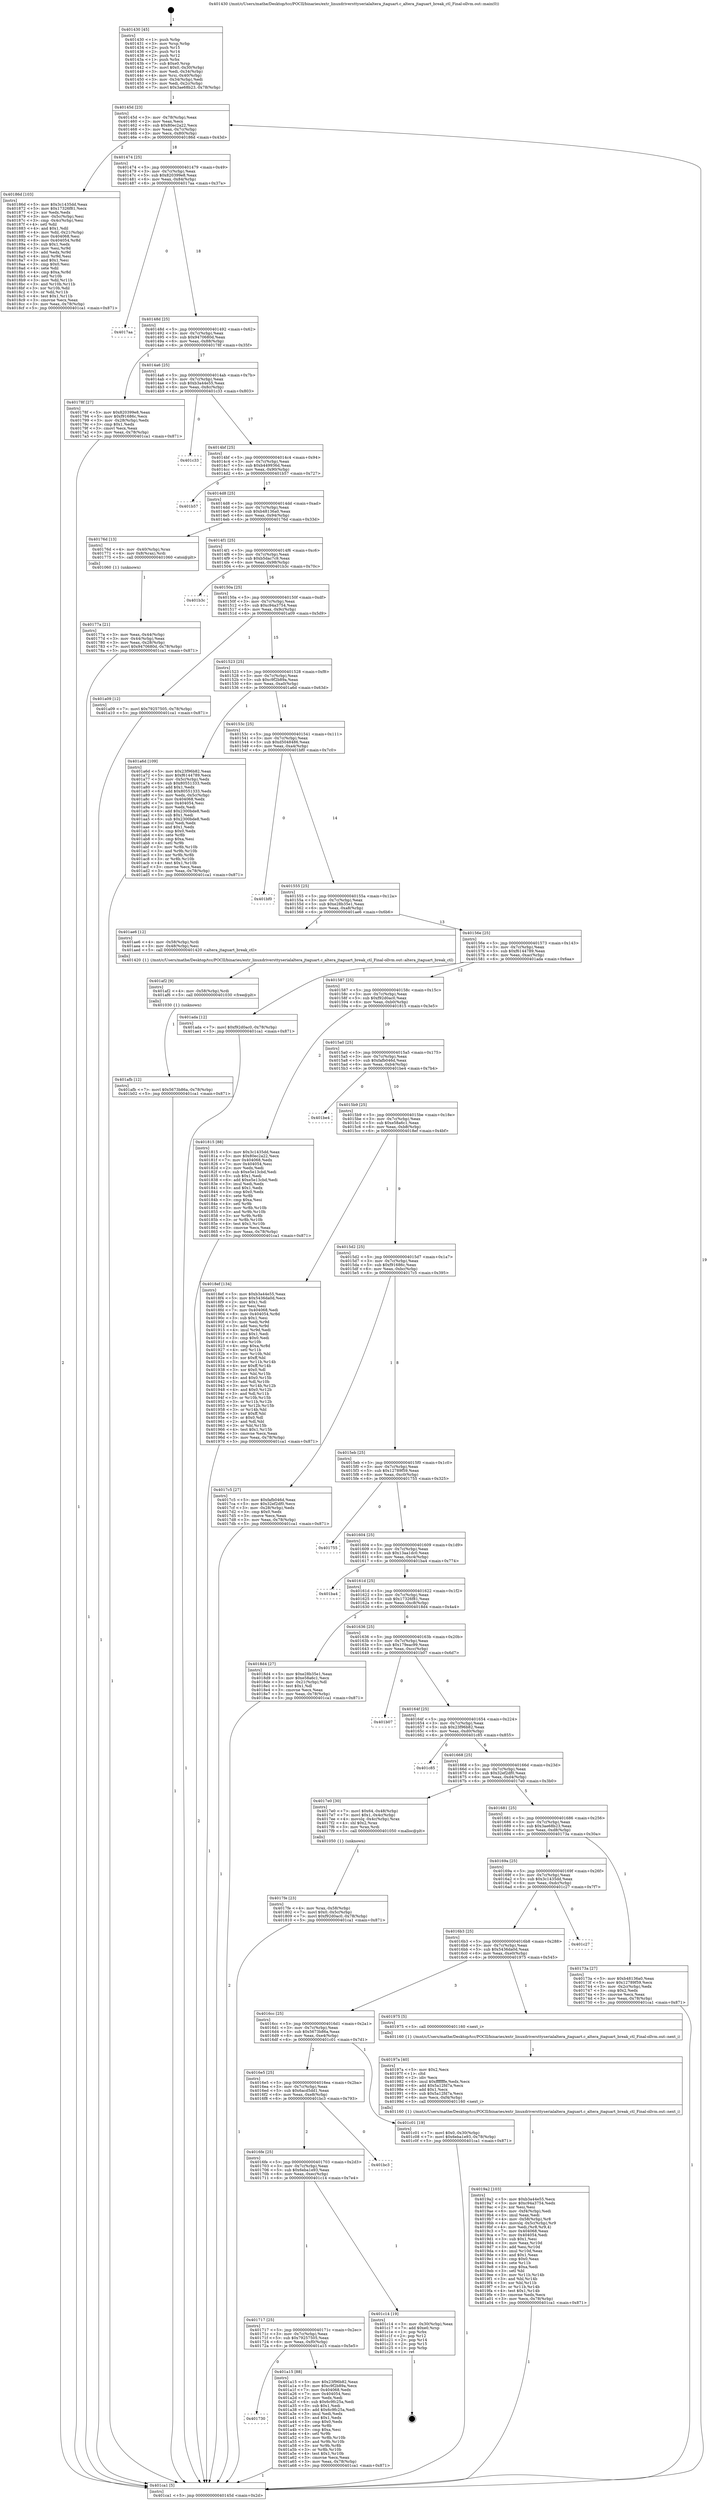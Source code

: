 digraph "0x401430" {
  label = "0x401430 (/mnt/c/Users/mathe/Desktop/tcc/POCII/binaries/extr_linuxdriversttyserialaltera_jtaguart.c_altera_jtaguart_break_ctl_Final-ollvm.out::main(0))"
  labelloc = "t"
  node[shape=record]

  Entry [label="",width=0.3,height=0.3,shape=circle,fillcolor=black,style=filled]
  "0x40145d" [label="{
     0x40145d [23]\l
     | [instrs]\l
     &nbsp;&nbsp;0x40145d \<+3\>: mov -0x78(%rbp),%eax\l
     &nbsp;&nbsp;0x401460 \<+2\>: mov %eax,%ecx\l
     &nbsp;&nbsp;0x401462 \<+6\>: sub $0x80ec2a22,%ecx\l
     &nbsp;&nbsp;0x401468 \<+3\>: mov %eax,-0x7c(%rbp)\l
     &nbsp;&nbsp;0x40146b \<+3\>: mov %ecx,-0x80(%rbp)\l
     &nbsp;&nbsp;0x40146e \<+6\>: je 000000000040186d \<main+0x43d\>\l
  }"]
  "0x40186d" [label="{
     0x40186d [103]\l
     | [instrs]\l
     &nbsp;&nbsp;0x40186d \<+5\>: mov $0x3c1435dd,%eax\l
     &nbsp;&nbsp;0x401872 \<+5\>: mov $0x17326f81,%ecx\l
     &nbsp;&nbsp;0x401877 \<+2\>: xor %edx,%edx\l
     &nbsp;&nbsp;0x401879 \<+3\>: mov -0x5c(%rbp),%esi\l
     &nbsp;&nbsp;0x40187c \<+3\>: cmp -0x4c(%rbp),%esi\l
     &nbsp;&nbsp;0x40187f \<+4\>: setl %dil\l
     &nbsp;&nbsp;0x401883 \<+4\>: and $0x1,%dil\l
     &nbsp;&nbsp;0x401887 \<+4\>: mov %dil,-0x21(%rbp)\l
     &nbsp;&nbsp;0x40188b \<+7\>: mov 0x404068,%esi\l
     &nbsp;&nbsp;0x401892 \<+8\>: mov 0x404054,%r8d\l
     &nbsp;&nbsp;0x40189a \<+3\>: sub $0x1,%edx\l
     &nbsp;&nbsp;0x40189d \<+3\>: mov %esi,%r9d\l
     &nbsp;&nbsp;0x4018a0 \<+3\>: add %edx,%r9d\l
     &nbsp;&nbsp;0x4018a3 \<+4\>: imul %r9d,%esi\l
     &nbsp;&nbsp;0x4018a7 \<+3\>: and $0x1,%esi\l
     &nbsp;&nbsp;0x4018aa \<+3\>: cmp $0x0,%esi\l
     &nbsp;&nbsp;0x4018ad \<+4\>: sete %dil\l
     &nbsp;&nbsp;0x4018b1 \<+4\>: cmp $0xa,%r8d\l
     &nbsp;&nbsp;0x4018b5 \<+4\>: setl %r10b\l
     &nbsp;&nbsp;0x4018b9 \<+3\>: mov %dil,%r11b\l
     &nbsp;&nbsp;0x4018bc \<+3\>: and %r10b,%r11b\l
     &nbsp;&nbsp;0x4018bf \<+3\>: xor %r10b,%dil\l
     &nbsp;&nbsp;0x4018c2 \<+3\>: or %dil,%r11b\l
     &nbsp;&nbsp;0x4018c5 \<+4\>: test $0x1,%r11b\l
     &nbsp;&nbsp;0x4018c9 \<+3\>: cmovne %ecx,%eax\l
     &nbsp;&nbsp;0x4018cc \<+3\>: mov %eax,-0x78(%rbp)\l
     &nbsp;&nbsp;0x4018cf \<+5\>: jmp 0000000000401ca1 \<main+0x871\>\l
  }"]
  "0x401474" [label="{
     0x401474 [25]\l
     | [instrs]\l
     &nbsp;&nbsp;0x401474 \<+5\>: jmp 0000000000401479 \<main+0x49\>\l
     &nbsp;&nbsp;0x401479 \<+3\>: mov -0x7c(%rbp),%eax\l
     &nbsp;&nbsp;0x40147c \<+5\>: sub $0x820399e8,%eax\l
     &nbsp;&nbsp;0x401481 \<+6\>: mov %eax,-0x84(%rbp)\l
     &nbsp;&nbsp;0x401487 \<+6\>: je 00000000004017aa \<main+0x37a\>\l
  }"]
  Exit [label="",width=0.3,height=0.3,shape=circle,fillcolor=black,style=filled,peripheries=2]
  "0x4017aa" [label="{
     0x4017aa\l
  }", style=dashed]
  "0x40148d" [label="{
     0x40148d [25]\l
     | [instrs]\l
     &nbsp;&nbsp;0x40148d \<+5\>: jmp 0000000000401492 \<main+0x62\>\l
     &nbsp;&nbsp;0x401492 \<+3\>: mov -0x7c(%rbp),%eax\l
     &nbsp;&nbsp;0x401495 \<+5\>: sub $0x9470680d,%eax\l
     &nbsp;&nbsp;0x40149a \<+6\>: mov %eax,-0x88(%rbp)\l
     &nbsp;&nbsp;0x4014a0 \<+6\>: je 000000000040178f \<main+0x35f\>\l
  }"]
  "0x401afb" [label="{
     0x401afb [12]\l
     | [instrs]\l
     &nbsp;&nbsp;0x401afb \<+7\>: movl $0x5673b86a,-0x78(%rbp)\l
     &nbsp;&nbsp;0x401b02 \<+5\>: jmp 0000000000401ca1 \<main+0x871\>\l
  }"]
  "0x40178f" [label="{
     0x40178f [27]\l
     | [instrs]\l
     &nbsp;&nbsp;0x40178f \<+5\>: mov $0x820399e8,%eax\l
     &nbsp;&nbsp;0x401794 \<+5\>: mov $0xf91686c,%ecx\l
     &nbsp;&nbsp;0x401799 \<+3\>: mov -0x28(%rbp),%edx\l
     &nbsp;&nbsp;0x40179c \<+3\>: cmp $0x1,%edx\l
     &nbsp;&nbsp;0x40179f \<+3\>: cmovl %ecx,%eax\l
     &nbsp;&nbsp;0x4017a2 \<+3\>: mov %eax,-0x78(%rbp)\l
     &nbsp;&nbsp;0x4017a5 \<+5\>: jmp 0000000000401ca1 \<main+0x871\>\l
  }"]
  "0x4014a6" [label="{
     0x4014a6 [25]\l
     | [instrs]\l
     &nbsp;&nbsp;0x4014a6 \<+5\>: jmp 00000000004014ab \<main+0x7b\>\l
     &nbsp;&nbsp;0x4014ab \<+3\>: mov -0x7c(%rbp),%eax\l
     &nbsp;&nbsp;0x4014ae \<+5\>: sub $0xb3a44e55,%eax\l
     &nbsp;&nbsp;0x4014b3 \<+6\>: mov %eax,-0x8c(%rbp)\l
     &nbsp;&nbsp;0x4014b9 \<+6\>: je 0000000000401c33 \<main+0x803\>\l
  }"]
  "0x401af2" [label="{
     0x401af2 [9]\l
     | [instrs]\l
     &nbsp;&nbsp;0x401af2 \<+4\>: mov -0x58(%rbp),%rdi\l
     &nbsp;&nbsp;0x401af6 \<+5\>: call 0000000000401030 \<free@plt\>\l
     | [calls]\l
     &nbsp;&nbsp;0x401030 \{1\} (unknown)\l
  }"]
  "0x401c33" [label="{
     0x401c33\l
  }", style=dashed]
  "0x4014bf" [label="{
     0x4014bf [25]\l
     | [instrs]\l
     &nbsp;&nbsp;0x4014bf \<+5\>: jmp 00000000004014c4 \<main+0x94\>\l
     &nbsp;&nbsp;0x4014c4 \<+3\>: mov -0x7c(%rbp),%eax\l
     &nbsp;&nbsp;0x4014c7 \<+5\>: sub $0xb449936d,%eax\l
     &nbsp;&nbsp;0x4014cc \<+6\>: mov %eax,-0x90(%rbp)\l
     &nbsp;&nbsp;0x4014d2 \<+6\>: je 0000000000401b57 \<main+0x727\>\l
  }"]
  "0x401730" [label="{
     0x401730\l
  }", style=dashed]
  "0x401b57" [label="{
     0x401b57\l
  }", style=dashed]
  "0x4014d8" [label="{
     0x4014d8 [25]\l
     | [instrs]\l
     &nbsp;&nbsp;0x4014d8 \<+5\>: jmp 00000000004014dd \<main+0xad\>\l
     &nbsp;&nbsp;0x4014dd \<+3\>: mov -0x7c(%rbp),%eax\l
     &nbsp;&nbsp;0x4014e0 \<+5\>: sub $0xb48136a0,%eax\l
     &nbsp;&nbsp;0x4014e5 \<+6\>: mov %eax,-0x94(%rbp)\l
     &nbsp;&nbsp;0x4014eb \<+6\>: je 000000000040176d \<main+0x33d\>\l
  }"]
  "0x401a15" [label="{
     0x401a15 [88]\l
     | [instrs]\l
     &nbsp;&nbsp;0x401a15 \<+5\>: mov $0x23f96b82,%eax\l
     &nbsp;&nbsp;0x401a1a \<+5\>: mov $0xc9f2b89a,%ecx\l
     &nbsp;&nbsp;0x401a1f \<+7\>: mov 0x404068,%edx\l
     &nbsp;&nbsp;0x401a26 \<+7\>: mov 0x404054,%esi\l
     &nbsp;&nbsp;0x401a2d \<+2\>: mov %edx,%edi\l
     &nbsp;&nbsp;0x401a2f \<+6\>: sub $0x6c9fc25a,%edi\l
     &nbsp;&nbsp;0x401a35 \<+3\>: sub $0x1,%edi\l
     &nbsp;&nbsp;0x401a38 \<+6\>: add $0x6c9fc25a,%edi\l
     &nbsp;&nbsp;0x401a3e \<+3\>: imul %edi,%edx\l
     &nbsp;&nbsp;0x401a41 \<+3\>: and $0x1,%edx\l
     &nbsp;&nbsp;0x401a44 \<+3\>: cmp $0x0,%edx\l
     &nbsp;&nbsp;0x401a47 \<+4\>: sete %r8b\l
     &nbsp;&nbsp;0x401a4b \<+3\>: cmp $0xa,%esi\l
     &nbsp;&nbsp;0x401a4e \<+4\>: setl %r9b\l
     &nbsp;&nbsp;0x401a52 \<+3\>: mov %r8b,%r10b\l
     &nbsp;&nbsp;0x401a55 \<+3\>: and %r9b,%r10b\l
     &nbsp;&nbsp;0x401a58 \<+3\>: xor %r9b,%r8b\l
     &nbsp;&nbsp;0x401a5b \<+3\>: or %r8b,%r10b\l
     &nbsp;&nbsp;0x401a5e \<+4\>: test $0x1,%r10b\l
     &nbsp;&nbsp;0x401a62 \<+3\>: cmovne %ecx,%eax\l
     &nbsp;&nbsp;0x401a65 \<+3\>: mov %eax,-0x78(%rbp)\l
     &nbsp;&nbsp;0x401a68 \<+5\>: jmp 0000000000401ca1 \<main+0x871\>\l
  }"]
  "0x40176d" [label="{
     0x40176d [13]\l
     | [instrs]\l
     &nbsp;&nbsp;0x40176d \<+4\>: mov -0x40(%rbp),%rax\l
     &nbsp;&nbsp;0x401771 \<+4\>: mov 0x8(%rax),%rdi\l
     &nbsp;&nbsp;0x401775 \<+5\>: call 0000000000401060 \<atoi@plt\>\l
     | [calls]\l
     &nbsp;&nbsp;0x401060 \{1\} (unknown)\l
  }"]
  "0x4014f1" [label="{
     0x4014f1 [25]\l
     | [instrs]\l
     &nbsp;&nbsp;0x4014f1 \<+5\>: jmp 00000000004014f6 \<main+0xc6\>\l
     &nbsp;&nbsp;0x4014f6 \<+3\>: mov -0x7c(%rbp),%eax\l
     &nbsp;&nbsp;0x4014f9 \<+5\>: sub $0xb5dac7c9,%eax\l
     &nbsp;&nbsp;0x4014fe \<+6\>: mov %eax,-0x98(%rbp)\l
     &nbsp;&nbsp;0x401504 \<+6\>: je 0000000000401b3c \<main+0x70c\>\l
  }"]
  "0x401717" [label="{
     0x401717 [25]\l
     | [instrs]\l
     &nbsp;&nbsp;0x401717 \<+5\>: jmp 000000000040171c \<main+0x2ec\>\l
     &nbsp;&nbsp;0x40171c \<+3\>: mov -0x7c(%rbp),%eax\l
     &nbsp;&nbsp;0x40171f \<+5\>: sub $0x79257505,%eax\l
     &nbsp;&nbsp;0x401724 \<+6\>: mov %eax,-0xf0(%rbp)\l
     &nbsp;&nbsp;0x40172a \<+6\>: je 0000000000401a15 \<main+0x5e5\>\l
  }"]
  "0x401b3c" [label="{
     0x401b3c\l
  }", style=dashed]
  "0x40150a" [label="{
     0x40150a [25]\l
     | [instrs]\l
     &nbsp;&nbsp;0x40150a \<+5\>: jmp 000000000040150f \<main+0xdf\>\l
     &nbsp;&nbsp;0x40150f \<+3\>: mov -0x7c(%rbp),%eax\l
     &nbsp;&nbsp;0x401512 \<+5\>: sub $0xc94a3754,%eax\l
     &nbsp;&nbsp;0x401517 \<+6\>: mov %eax,-0x9c(%rbp)\l
     &nbsp;&nbsp;0x40151d \<+6\>: je 0000000000401a09 \<main+0x5d9\>\l
  }"]
  "0x401c14" [label="{
     0x401c14 [19]\l
     | [instrs]\l
     &nbsp;&nbsp;0x401c14 \<+3\>: mov -0x30(%rbp),%eax\l
     &nbsp;&nbsp;0x401c17 \<+7\>: add $0xe0,%rsp\l
     &nbsp;&nbsp;0x401c1e \<+1\>: pop %rbx\l
     &nbsp;&nbsp;0x401c1f \<+2\>: pop %r12\l
     &nbsp;&nbsp;0x401c21 \<+2\>: pop %r14\l
     &nbsp;&nbsp;0x401c23 \<+2\>: pop %r15\l
     &nbsp;&nbsp;0x401c25 \<+1\>: pop %rbp\l
     &nbsp;&nbsp;0x401c26 \<+1\>: ret\l
  }"]
  "0x401a09" [label="{
     0x401a09 [12]\l
     | [instrs]\l
     &nbsp;&nbsp;0x401a09 \<+7\>: movl $0x79257505,-0x78(%rbp)\l
     &nbsp;&nbsp;0x401a10 \<+5\>: jmp 0000000000401ca1 \<main+0x871\>\l
  }"]
  "0x401523" [label="{
     0x401523 [25]\l
     | [instrs]\l
     &nbsp;&nbsp;0x401523 \<+5\>: jmp 0000000000401528 \<main+0xf8\>\l
     &nbsp;&nbsp;0x401528 \<+3\>: mov -0x7c(%rbp),%eax\l
     &nbsp;&nbsp;0x40152b \<+5\>: sub $0xc9f2b89a,%eax\l
     &nbsp;&nbsp;0x401530 \<+6\>: mov %eax,-0xa0(%rbp)\l
     &nbsp;&nbsp;0x401536 \<+6\>: je 0000000000401a6d \<main+0x63d\>\l
  }"]
  "0x4016fe" [label="{
     0x4016fe [25]\l
     | [instrs]\l
     &nbsp;&nbsp;0x4016fe \<+5\>: jmp 0000000000401703 \<main+0x2d3\>\l
     &nbsp;&nbsp;0x401703 \<+3\>: mov -0x7c(%rbp),%eax\l
     &nbsp;&nbsp;0x401706 \<+5\>: sub $0x6eba1e93,%eax\l
     &nbsp;&nbsp;0x40170b \<+6\>: mov %eax,-0xec(%rbp)\l
     &nbsp;&nbsp;0x401711 \<+6\>: je 0000000000401c14 \<main+0x7e4\>\l
  }"]
  "0x401a6d" [label="{
     0x401a6d [109]\l
     | [instrs]\l
     &nbsp;&nbsp;0x401a6d \<+5\>: mov $0x23f96b82,%eax\l
     &nbsp;&nbsp;0x401a72 \<+5\>: mov $0xf6144789,%ecx\l
     &nbsp;&nbsp;0x401a77 \<+3\>: mov -0x5c(%rbp),%edx\l
     &nbsp;&nbsp;0x401a7a \<+6\>: sub $0x80551333,%edx\l
     &nbsp;&nbsp;0x401a80 \<+3\>: add $0x1,%edx\l
     &nbsp;&nbsp;0x401a83 \<+6\>: add $0x80551333,%edx\l
     &nbsp;&nbsp;0x401a89 \<+3\>: mov %edx,-0x5c(%rbp)\l
     &nbsp;&nbsp;0x401a8c \<+7\>: mov 0x404068,%edx\l
     &nbsp;&nbsp;0x401a93 \<+7\>: mov 0x404054,%esi\l
     &nbsp;&nbsp;0x401a9a \<+2\>: mov %edx,%edi\l
     &nbsp;&nbsp;0x401a9c \<+6\>: add $0x2300bde8,%edi\l
     &nbsp;&nbsp;0x401aa2 \<+3\>: sub $0x1,%edi\l
     &nbsp;&nbsp;0x401aa5 \<+6\>: sub $0x2300bde8,%edi\l
     &nbsp;&nbsp;0x401aab \<+3\>: imul %edi,%edx\l
     &nbsp;&nbsp;0x401aae \<+3\>: and $0x1,%edx\l
     &nbsp;&nbsp;0x401ab1 \<+3\>: cmp $0x0,%edx\l
     &nbsp;&nbsp;0x401ab4 \<+4\>: sete %r8b\l
     &nbsp;&nbsp;0x401ab8 \<+3\>: cmp $0xa,%esi\l
     &nbsp;&nbsp;0x401abb \<+4\>: setl %r9b\l
     &nbsp;&nbsp;0x401abf \<+3\>: mov %r8b,%r10b\l
     &nbsp;&nbsp;0x401ac2 \<+3\>: and %r9b,%r10b\l
     &nbsp;&nbsp;0x401ac5 \<+3\>: xor %r9b,%r8b\l
     &nbsp;&nbsp;0x401ac8 \<+3\>: or %r8b,%r10b\l
     &nbsp;&nbsp;0x401acb \<+4\>: test $0x1,%r10b\l
     &nbsp;&nbsp;0x401acf \<+3\>: cmovne %ecx,%eax\l
     &nbsp;&nbsp;0x401ad2 \<+3\>: mov %eax,-0x78(%rbp)\l
     &nbsp;&nbsp;0x401ad5 \<+5\>: jmp 0000000000401ca1 \<main+0x871\>\l
  }"]
  "0x40153c" [label="{
     0x40153c [25]\l
     | [instrs]\l
     &nbsp;&nbsp;0x40153c \<+5\>: jmp 0000000000401541 \<main+0x111\>\l
     &nbsp;&nbsp;0x401541 \<+3\>: mov -0x7c(%rbp),%eax\l
     &nbsp;&nbsp;0x401544 \<+5\>: sub $0xd5048486,%eax\l
     &nbsp;&nbsp;0x401549 \<+6\>: mov %eax,-0xa4(%rbp)\l
     &nbsp;&nbsp;0x40154f \<+6\>: je 0000000000401bf0 \<main+0x7c0\>\l
  }"]
  "0x401bc3" [label="{
     0x401bc3\l
  }", style=dashed]
  "0x401bf0" [label="{
     0x401bf0\l
  }", style=dashed]
  "0x401555" [label="{
     0x401555 [25]\l
     | [instrs]\l
     &nbsp;&nbsp;0x401555 \<+5\>: jmp 000000000040155a \<main+0x12a\>\l
     &nbsp;&nbsp;0x40155a \<+3\>: mov -0x7c(%rbp),%eax\l
     &nbsp;&nbsp;0x40155d \<+5\>: sub $0xe28b35e1,%eax\l
     &nbsp;&nbsp;0x401562 \<+6\>: mov %eax,-0xa8(%rbp)\l
     &nbsp;&nbsp;0x401568 \<+6\>: je 0000000000401ae6 \<main+0x6b6\>\l
  }"]
  "0x4016e5" [label="{
     0x4016e5 [25]\l
     | [instrs]\l
     &nbsp;&nbsp;0x4016e5 \<+5\>: jmp 00000000004016ea \<main+0x2ba\>\l
     &nbsp;&nbsp;0x4016ea \<+3\>: mov -0x7c(%rbp),%eax\l
     &nbsp;&nbsp;0x4016ed \<+5\>: sub $0x6acd5dd1,%eax\l
     &nbsp;&nbsp;0x4016f2 \<+6\>: mov %eax,-0xe8(%rbp)\l
     &nbsp;&nbsp;0x4016f8 \<+6\>: je 0000000000401bc3 \<main+0x793\>\l
  }"]
  "0x401ae6" [label="{
     0x401ae6 [12]\l
     | [instrs]\l
     &nbsp;&nbsp;0x401ae6 \<+4\>: mov -0x58(%rbp),%rdi\l
     &nbsp;&nbsp;0x401aea \<+3\>: mov -0x48(%rbp),%esi\l
     &nbsp;&nbsp;0x401aed \<+5\>: call 0000000000401420 \<altera_jtaguart_break_ctl\>\l
     | [calls]\l
     &nbsp;&nbsp;0x401420 \{1\} (/mnt/c/Users/mathe/Desktop/tcc/POCII/binaries/extr_linuxdriversttyserialaltera_jtaguart.c_altera_jtaguart_break_ctl_Final-ollvm.out::altera_jtaguart_break_ctl)\l
  }"]
  "0x40156e" [label="{
     0x40156e [25]\l
     | [instrs]\l
     &nbsp;&nbsp;0x40156e \<+5\>: jmp 0000000000401573 \<main+0x143\>\l
     &nbsp;&nbsp;0x401573 \<+3\>: mov -0x7c(%rbp),%eax\l
     &nbsp;&nbsp;0x401576 \<+5\>: sub $0xf6144789,%eax\l
     &nbsp;&nbsp;0x40157b \<+6\>: mov %eax,-0xac(%rbp)\l
     &nbsp;&nbsp;0x401581 \<+6\>: je 0000000000401ada \<main+0x6aa\>\l
  }"]
  "0x401c01" [label="{
     0x401c01 [19]\l
     | [instrs]\l
     &nbsp;&nbsp;0x401c01 \<+7\>: movl $0x0,-0x30(%rbp)\l
     &nbsp;&nbsp;0x401c08 \<+7\>: movl $0x6eba1e93,-0x78(%rbp)\l
     &nbsp;&nbsp;0x401c0f \<+5\>: jmp 0000000000401ca1 \<main+0x871\>\l
  }"]
  "0x401ada" [label="{
     0x401ada [12]\l
     | [instrs]\l
     &nbsp;&nbsp;0x401ada \<+7\>: movl $0xf92d0ac0,-0x78(%rbp)\l
     &nbsp;&nbsp;0x401ae1 \<+5\>: jmp 0000000000401ca1 \<main+0x871\>\l
  }"]
  "0x401587" [label="{
     0x401587 [25]\l
     | [instrs]\l
     &nbsp;&nbsp;0x401587 \<+5\>: jmp 000000000040158c \<main+0x15c\>\l
     &nbsp;&nbsp;0x40158c \<+3\>: mov -0x7c(%rbp),%eax\l
     &nbsp;&nbsp;0x40158f \<+5\>: sub $0xf92d0ac0,%eax\l
     &nbsp;&nbsp;0x401594 \<+6\>: mov %eax,-0xb0(%rbp)\l
     &nbsp;&nbsp;0x40159a \<+6\>: je 0000000000401815 \<main+0x3e5\>\l
  }"]
  "0x4019a2" [label="{
     0x4019a2 [103]\l
     | [instrs]\l
     &nbsp;&nbsp;0x4019a2 \<+5\>: mov $0xb3a44e55,%ecx\l
     &nbsp;&nbsp;0x4019a7 \<+5\>: mov $0xc94a3754,%edx\l
     &nbsp;&nbsp;0x4019ac \<+2\>: xor %esi,%esi\l
     &nbsp;&nbsp;0x4019ae \<+6\>: mov -0xf4(%rbp),%edi\l
     &nbsp;&nbsp;0x4019b4 \<+3\>: imul %eax,%edi\l
     &nbsp;&nbsp;0x4019b7 \<+4\>: mov -0x58(%rbp),%r8\l
     &nbsp;&nbsp;0x4019bb \<+4\>: movslq -0x5c(%rbp),%r9\l
     &nbsp;&nbsp;0x4019bf \<+4\>: mov %edi,(%r8,%r9,4)\l
     &nbsp;&nbsp;0x4019c3 \<+7\>: mov 0x404068,%eax\l
     &nbsp;&nbsp;0x4019ca \<+7\>: mov 0x404054,%edi\l
     &nbsp;&nbsp;0x4019d1 \<+3\>: sub $0x1,%esi\l
     &nbsp;&nbsp;0x4019d4 \<+3\>: mov %eax,%r10d\l
     &nbsp;&nbsp;0x4019d7 \<+3\>: add %esi,%r10d\l
     &nbsp;&nbsp;0x4019da \<+4\>: imul %r10d,%eax\l
     &nbsp;&nbsp;0x4019de \<+3\>: and $0x1,%eax\l
     &nbsp;&nbsp;0x4019e1 \<+3\>: cmp $0x0,%eax\l
     &nbsp;&nbsp;0x4019e4 \<+4\>: sete %r11b\l
     &nbsp;&nbsp;0x4019e8 \<+3\>: cmp $0xa,%edi\l
     &nbsp;&nbsp;0x4019eb \<+3\>: setl %bl\l
     &nbsp;&nbsp;0x4019ee \<+3\>: mov %r11b,%r14b\l
     &nbsp;&nbsp;0x4019f1 \<+3\>: and %bl,%r14b\l
     &nbsp;&nbsp;0x4019f4 \<+3\>: xor %bl,%r11b\l
     &nbsp;&nbsp;0x4019f7 \<+3\>: or %r11b,%r14b\l
     &nbsp;&nbsp;0x4019fa \<+4\>: test $0x1,%r14b\l
     &nbsp;&nbsp;0x4019fe \<+3\>: cmovne %edx,%ecx\l
     &nbsp;&nbsp;0x401a01 \<+3\>: mov %ecx,-0x78(%rbp)\l
     &nbsp;&nbsp;0x401a04 \<+5\>: jmp 0000000000401ca1 \<main+0x871\>\l
  }"]
  "0x401815" [label="{
     0x401815 [88]\l
     | [instrs]\l
     &nbsp;&nbsp;0x401815 \<+5\>: mov $0x3c1435dd,%eax\l
     &nbsp;&nbsp;0x40181a \<+5\>: mov $0x80ec2a22,%ecx\l
     &nbsp;&nbsp;0x40181f \<+7\>: mov 0x404068,%edx\l
     &nbsp;&nbsp;0x401826 \<+7\>: mov 0x404054,%esi\l
     &nbsp;&nbsp;0x40182d \<+2\>: mov %edx,%edi\l
     &nbsp;&nbsp;0x40182f \<+6\>: sub $0xe5e13cbd,%edi\l
     &nbsp;&nbsp;0x401835 \<+3\>: sub $0x1,%edi\l
     &nbsp;&nbsp;0x401838 \<+6\>: add $0xe5e13cbd,%edi\l
     &nbsp;&nbsp;0x40183e \<+3\>: imul %edi,%edx\l
     &nbsp;&nbsp;0x401841 \<+3\>: and $0x1,%edx\l
     &nbsp;&nbsp;0x401844 \<+3\>: cmp $0x0,%edx\l
     &nbsp;&nbsp;0x401847 \<+4\>: sete %r8b\l
     &nbsp;&nbsp;0x40184b \<+3\>: cmp $0xa,%esi\l
     &nbsp;&nbsp;0x40184e \<+4\>: setl %r9b\l
     &nbsp;&nbsp;0x401852 \<+3\>: mov %r8b,%r10b\l
     &nbsp;&nbsp;0x401855 \<+3\>: and %r9b,%r10b\l
     &nbsp;&nbsp;0x401858 \<+3\>: xor %r9b,%r8b\l
     &nbsp;&nbsp;0x40185b \<+3\>: or %r8b,%r10b\l
     &nbsp;&nbsp;0x40185e \<+4\>: test $0x1,%r10b\l
     &nbsp;&nbsp;0x401862 \<+3\>: cmovne %ecx,%eax\l
     &nbsp;&nbsp;0x401865 \<+3\>: mov %eax,-0x78(%rbp)\l
     &nbsp;&nbsp;0x401868 \<+5\>: jmp 0000000000401ca1 \<main+0x871\>\l
  }"]
  "0x4015a0" [label="{
     0x4015a0 [25]\l
     | [instrs]\l
     &nbsp;&nbsp;0x4015a0 \<+5\>: jmp 00000000004015a5 \<main+0x175\>\l
     &nbsp;&nbsp;0x4015a5 \<+3\>: mov -0x7c(%rbp),%eax\l
     &nbsp;&nbsp;0x4015a8 \<+5\>: sub $0xfafb046d,%eax\l
     &nbsp;&nbsp;0x4015ad \<+6\>: mov %eax,-0xb4(%rbp)\l
     &nbsp;&nbsp;0x4015b3 \<+6\>: je 0000000000401be4 \<main+0x7b4\>\l
  }"]
  "0x40197a" [label="{
     0x40197a [40]\l
     | [instrs]\l
     &nbsp;&nbsp;0x40197a \<+5\>: mov $0x2,%ecx\l
     &nbsp;&nbsp;0x40197f \<+1\>: cltd\l
     &nbsp;&nbsp;0x401980 \<+2\>: idiv %ecx\l
     &nbsp;&nbsp;0x401982 \<+6\>: imul $0xfffffffe,%edx,%ecx\l
     &nbsp;&nbsp;0x401988 \<+6\>: add $0x5a12fd7a,%ecx\l
     &nbsp;&nbsp;0x40198e \<+3\>: add $0x1,%ecx\l
     &nbsp;&nbsp;0x401991 \<+6\>: sub $0x5a12fd7a,%ecx\l
     &nbsp;&nbsp;0x401997 \<+6\>: mov %ecx,-0xf4(%rbp)\l
     &nbsp;&nbsp;0x40199d \<+5\>: call 0000000000401160 \<next_i\>\l
     | [calls]\l
     &nbsp;&nbsp;0x401160 \{1\} (/mnt/c/Users/mathe/Desktop/tcc/POCII/binaries/extr_linuxdriversttyserialaltera_jtaguart.c_altera_jtaguart_break_ctl_Final-ollvm.out::next_i)\l
  }"]
  "0x401be4" [label="{
     0x401be4\l
  }", style=dashed]
  "0x4015b9" [label="{
     0x4015b9 [25]\l
     | [instrs]\l
     &nbsp;&nbsp;0x4015b9 \<+5\>: jmp 00000000004015be \<main+0x18e\>\l
     &nbsp;&nbsp;0x4015be \<+3\>: mov -0x7c(%rbp),%eax\l
     &nbsp;&nbsp;0x4015c1 \<+5\>: sub $0xe58a6c1,%eax\l
     &nbsp;&nbsp;0x4015c6 \<+6\>: mov %eax,-0xb8(%rbp)\l
     &nbsp;&nbsp;0x4015cc \<+6\>: je 00000000004018ef \<main+0x4bf\>\l
  }"]
  "0x4016cc" [label="{
     0x4016cc [25]\l
     | [instrs]\l
     &nbsp;&nbsp;0x4016cc \<+5\>: jmp 00000000004016d1 \<main+0x2a1\>\l
     &nbsp;&nbsp;0x4016d1 \<+3\>: mov -0x7c(%rbp),%eax\l
     &nbsp;&nbsp;0x4016d4 \<+5\>: sub $0x5673b86a,%eax\l
     &nbsp;&nbsp;0x4016d9 \<+6\>: mov %eax,-0xe4(%rbp)\l
     &nbsp;&nbsp;0x4016df \<+6\>: je 0000000000401c01 \<main+0x7d1\>\l
  }"]
  "0x4018ef" [label="{
     0x4018ef [134]\l
     | [instrs]\l
     &nbsp;&nbsp;0x4018ef \<+5\>: mov $0xb3a44e55,%eax\l
     &nbsp;&nbsp;0x4018f4 \<+5\>: mov $0x5436da0d,%ecx\l
     &nbsp;&nbsp;0x4018f9 \<+2\>: mov $0x1,%dl\l
     &nbsp;&nbsp;0x4018fb \<+2\>: xor %esi,%esi\l
     &nbsp;&nbsp;0x4018fd \<+7\>: mov 0x404068,%edi\l
     &nbsp;&nbsp;0x401904 \<+8\>: mov 0x404054,%r8d\l
     &nbsp;&nbsp;0x40190c \<+3\>: sub $0x1,%esi\l
     &nbsp;&nbsp;0x40190f \<+3\>: mov %edi,%r9d\l
     &nbsp;&nbsp;0x401912 \<+3\>: add %esi,%r9d\l
     &nbsp;&nbsp;0x401915 \<+4\>: imul %r9d,%edi\l
     &nbsp;&nbsp;0x401919 \<+3\>: and $0x1,%edi\l
     &nbsp;&nbsp;0x40191c \<+3\>: cmp $0x0,%edi\l
     &nbsp;&nbsp;0x40191f \<+4\>: sete %r10b\l
     &nbsp;&nbsp;0x401923 \<+4\>: cmp $0xa,%r8d\l
     &nbsp;&nbsp;0x401927 \<+4\>: setl %r11b\l
     &nbsp;&nbsp;0x40192b \<+3\>: mov %r10b,%bl\l
     &nbsp;&nbsp;0x40192e \<+3\>: xor $0xff,%bl\l
     &nbsp;&nbsp;0x401931 \<+3\>: mov %r11b,%r14b\l
     &nbsp;&nbsp;0x401934 \<+4\>: xor $0xff,%r14b\l
     &nbsp;&nbsp;0x401938 \<+3\>: xor $0x0,%dl\l
     &nbsp;&nbsp;0x40193b \<+3\>: mov %bl,%r15b\l
     &nbsp;&nbsp;0x40193e \<+4\>: and $0x0,%r15b\l
     &nbsp;&nbsp;0x401942 \<+3\>: and %dl,%r10b\l
     &nbsp;&nbsp;0x401945 \<+3\>: mov %r14b,%r12b\l
     &nbsp;&nbsp;0x401948 \<+4\>: and $0x0,%r12b\l
     &nbsp;&nbsp;0x40194c \<+3\>: and %dl,%r11b\l
     &nbsp;&nbsp;0x40194f \<+3\>: or %r10b,%r15b\l
     &nbsp;&nbsp;0x401952 \<+3\>: or %r11b,%r12b\l
     &nbsp;&nbsp;0x401955 \<+3\>: xor %r12b,%r15b\l
     &nbsp;&nbsp;0x401958 \<+3\>: or %r14b,%bl\l
     &nbsp;&nbsp;0x40195b \<+3\>: xor $0xff,%bl\l
     &nbsp;&nbsp;0x40195e \<+3\>: or $0x0,%dl\l
     &nbsp;&nbsp;0x401961 \<+2\>: and %dl,%bl\l
     &nbsp;&nbsp;0x401963 \<+3\>: or %bl,%r15b\l
     &nbsp;&nbsp;0x401966 \<+4\>: test $0x1,%r15b\l
     &nbsp;&nbsp;0x40196a \<+3\>: cmovne %ecx,%eax\l
     &nbsp;&nbsp;0x40196d \<+3\>: mov %eax,-0x78(%rbp)\l
     &nbsp;&nbsp;0x401970 \<+5\>: jmp 0000000000401ca1 \<main+0x871\>\l
  }"]
  "0x4015d2" [label="{
     0x4015d2 [25]\l
     | [instrs]\l
     &nbsp;&nbsp;0x4015d2 \<+5\>: jmp 00000000004015d7 \<main+0x1a7\>\l
     &nbsp;&nbsp;0x4015d7 \<+3\>: mov -0x7c(%rbp),%eax\l
     &nbsp;&nbsp;0x4015da \<+5\>: sub $0xf91686c,%eax\l
     &nbsp;&nbsp;0x4015df \<+6\>: mov %eax,-0xbc(%rbp)\l
     &nbsp;&nbsp;0x4015e5 \<+6\>: je 00000000004017c5 \<main+0x395\>\l
  }"]
  "0x401975" [label="{
     0x401975 [5]\l
     | [instrs]\l
     &nbsp;&nbsp;0x401975 \<+5\>: call 0000000000401160 \<next_i\>\l
     | [calls]\l
     &nbsp;&nbsp;0x401160 \{1\} (/mnt/c/Users/mathe/Desktop/tcc/POCII/binaries/extr_linuxdriversttyserialaltera_jtaguart.c_altera_jtaguart_break_ctl_Final-ollvm.out::next_i)\l
  }"]
  "0x4017c5" [label="{
     0x4017c5 [27]\l
     | [instrs]\l
     &nbsp;&nbsp;0x4017c5 \<+5\>: mov $0xfafb046d,%eax\l
     &nbsp;&nbsp;0x4017ca \<+5\>: mov $0x32ef2df0,%ecx\l
     &nbsp;&nbsp;0x4017cf \<+3\>: mov -0x28(%rbp),%edx\l
     &nbsp;&nbsp;0x4017d2 \<+3\>: cmp $0x0,%edx\l
     &nbsp;&nbsp;0x4017d5 \<+3\>: cmove %ecx,%eax\l
     &nbsp;&nbsp;0x4017d8 \<+3\>: mov %eax,-0x78(%rbp)\l
     &nbsp;&nbsp;0x4017db \<+5\>: jmp 0000000000401ca1 \<main+0x871\>\l
  }"]
  "0x4015eb" [label="{
     0x4015eb [25]\l
     | [instrs]\l
     &nbsp;&nbsp;0x4015eb \<+5\>: jmp 00000000004015f0 \<main+0x1c0\>\l
     &nbsp;&nbsp;0x4015f0 \<+3\>: mov -0x7c(%rbp),%eax\l
     &nbsp;&nbsp;0x4015f3 \<+5\>: sub $0x12789f59,%eax\l
     &nbsp;&nbsp;0x4015f8 \<+6\>: mov %eax,-0xc0(%rbp)\l
     &nbsp;&nbsp;0x4015fe \<+6\>: je 0000000000401755 \<main+0x325\>\l
  }"]
  "0x4016b3" [label="{
     0x4016b3 [25]\l
     | [instrs]\l
     &nbsp;&nbsp;0x4016b3 \<+5\>: jmp 00000000004016b8 \<main+0x288\>\l
     &nbsp;&nbsp;0x4016b8 \<+3\>: mov -0x7c(%rbp),%eax\l
     &nbsp;&nbsp;0x4016bb \<+5\>: sub $0x5436da0d,%eax\l
     &nbsp;&nbsp;0x4016c0 \<+6\>: mov %eax,-0xe0(%rbp)\l
     &nbsp;&nbsp;0x4016c6 \<+6\>: je 0000000000401975 \<main+0x545\>\l
  }"]
  "0x401755" [label="{
     0x401755\l
  }", style=dashed]
  "0x401604" [label="{
     0x401604 [25]\l
     | [instrs]\l
     &nbsp;&nbsp;0x401604 \<+5\>: jmp 0000000000401609 \<main+0x1d9\>\l
     &nbsp;&nbsp;0x401609 \<+3\>: mov -0x7c(%rbp),%eax\l
     &nbsp;&nbsp;0x40160c \<+5\>: sub $0x13aa1dc0,%eax\l
     &nbsp;&nbsp;0x401611 \<+6\>: mov %eax,-0xc4(%rbp)\l
     &nbsp;&nbsp;0x401617 \<+6\>: je 0000000000401ba4 \<main+0x774\>\l
  }"]
  "0x401c27" [label="{
     0x401c27\l
  }", style=dashed]
  "0x401ba4" [label="{
     0x401ba4\l
  }", style=dashed]
  "0x40161d" [label="{
     0x40161d [25]\l
     | [instrs]\l
     &nbsp;&nbsp;0x40161d \<+5\>: jmp 0000000000401622 \<main+0x1f2\>\l
     &nbsp;&nbsp;0x401622 \<+3\>: mov -0x7c(%rbp),%eax\l
     &nbsp;&nbsp;0x401625 \<+5\>: sub $0x17326f81,%eax\l
     &nbsp;&nbsp;0x40162a \<+6\>: mov %eax,-0xc8(%rbp)\l
     &nbsp;&nbsp;0x401630 \<+6\>: je 00000000004018d4 \<main+0x4a4\>\l
  }"]
  "0x4017fe" [label="{
     0x4017fe [23]\l
     | [instrs]\l
     &nbsp;&nbsp;0x4017fe \<+4\>: mov %rax,-0x58(%rbp)\l
     &nbsp;&nbsp;0x401802 \<+7\>: movl $0x0,-0x5c(%rbp)\l
     &nbsp;&nbsp;0x401809 \<+7\>: movl $0xf92d0ac0,-0x78(%rbp)\l
     &nbsp;&nbsp;0x401810 \<+5\>: jmp 0000000000401ca1 \<main+0x871\>\l
  }"]
  "0x4018d4" [label="{
     0x4018d4 [27]\l
     | [instrs]\l
     &nbsp;&nbsp;0x4018d4 \<+5\>: mov $0xe28b35e1,%eax\l
     &nbsp;&nbsp;0x4018d9 \<+5\>: mov $0xe58a6c1,%ecx\l
     &nbsp;&nbsp;0x4018de \<+3\>: mov -0x21(%rbp),%dl\l
     &nbsp;&nbsp;0x4018e1 \<+3\>: test $0x1,%dl\l
     &nbsp;&nbsp;0x4018e4 \<+3\>: cmovne %ecx,%eax\l
     &nbsp;&nbsp;0x4018e7 \<+3\>: mov %eax,-0x78(%rbp)\l
     &nbsp;&nbsp;0x4018ea \<+5\>: jmp 0000000000401ca1 \<main+0x871\>\l
  }"]
  "0x401636" [label="{
     0x401636 [25]\l
     | [instrs]\l
     &nbsp;&nbsp;0x401636 \<+5\>: jmp 000000000040163b \<main+0x20b\>\l
     &nbsp;&nbsp;0x40163b \<+3\>: mov -0x7c(%rbp),%eax\l
     &nbsp;&nbsp;0x40163e \<+5\>: sub $0x179eac99,%eax\l
     &nbsp;&nbsp;0x401643 \<+6\>: mov %eax,-0xcc(%rbp)\l
     &nbsp;&nbsp;0x401649 \<+6\>: je 0000000000401b07 \<main+0x6d7\>\l
  }"]
  "0x40177a" [label="{
     0x40177a [21]\l
     | [instrs]\l
     &nbsp;&nbsp;0x40177a \<+3\>: mov %eax,-0x44(%rbp)\l
     &nbsp;&nbsp;0x40177d \<+3\>: mov -0x44(%rbp),%eax\l
     &nbsp;&nbsp;0x401780 \<+3\>: mov %eax,-0x28(%rbp)\l
     &nbsp;&nbsp;0x401783 \<+7\>: movl $0x9470680d,-0x78(%rbp)\l
     &nbsp;&nbsp;0x40178a \<+5\>: jmp 0000000000401ca1 \<main+0x871\>\l
  }"]
  "0x401b07" [label="{
     0x401b07\l
  }", style=dashed]
  "0x40164f" [label="{
     0x40164f [25]\l
     | [instrs]\l
     &nbsp;&nbsp;0x40164f \<+5\>: jmp 0000000000401654 \<main+0x224\>\l
     &nbsp;&nbsp;0x401654 \<+3\>: mov -0x7c(%rbp),%eax\l
     &nbsp;&nbsp;0x401657 \<+5\>: sub $0x23f96b82,%eax\l
     &nbsp;&nbsp;0x40165c \<+6\>: mov %eax,-0xd0(%rbp)\l
     &nbsp;&nbsp;0x401662 \<+6\>: je 0000000000401c85 \<main+0x855\>\l
  }"]
  "0x401430" [label="{
     0x401430 [45]\l
     | [instrs]\l
     &nbsp;&nbsp;0x401430 \<+1\>: push %rbp\l
     &nbsp;&nbsp;0x401431 \<+3\>: mov %rsp,%rbp\l
     &nbsp;&nbsp;0x401434 \<+2\>: push %r15\l
     &nbsp;&nbsp;0x401436 \<+2\>: push %r14\l
     &nbsp;&nbsp;0x401438 \<+2\>: push %r12\l
     &nbsp;&nbsp;0x40143a \<+1\>: push %rbx\l
     &nbsp;&nbsp;0x40143b \<+7\>: sub $0xe0,%rsp\l
     &nbsp;&nbsp;0x401442 \<+7\>: movl $0x0,-0x30(%rbp)\l
     &nbsp;&nbsp;0x401449 \<+3\>: mov %edi,-0x34(%rbp)\l
     &nbsp;&nbsp;0x40144c \<+4\>: mov %rsi,-0x40(%rbp)\l
     &nbsp;&nbsp;0x401450 \<+3\>: mov -0x34(%rbp),%edi\l
     &nbsp;&nbsp;0x401453 \<+3\>: mov %edi,-0x2c(%rbp)\l
     &nbsp;&nbsp;0x401456 \<+7\>: movl $0x3ae68b23,-0x78(%rbp)\l
  }"]
  "0x401c85" [label="{
     0x401c85\l
  }", style=dashed]
  "0x401668" [label="{
     0x401668 [25]\l
     | [instrs]\l
     &nbsp;&nbsp;0x401668 \<+5\>: jmp 000000000040166d \<main+0x23d\>\l
     &nbsp;&nbsp;0x40166d \<+3\>: mov -0x7c(%rbp),%eax\l
     &nbsp;&nbsp;0x401670 \<+5\>: sub $0x32ef2df0,%eax\l
     &nbsp;&nbsp;0x401675 \<+6\>: mov %eax,-0xd4(%rbp)\l
     &nbsp;&nbsp;0x40167b \<+6\>: je 00000000004017e0 \<main+0x3b0\>\l
  }"]
  "0x401ca1" [label="{
     0x401ca1 [5]\l
     | [instrs]\l
     &nbsp;&nbsp;0x401ca1 \<+5\>: jmp 000000000040145d \<main+0x2d\>\l
  }"]
  "0x4017e0" [label="{
     0x4017e0 [30]\l
     | [instrs]\l
     &nbsp;&nbsp;0x4017e0 \<+7\>: movl $0x64,-0x48(%rbp)\l
     &nbsp;&nbsp;0x4017e7 \<+7\>: movl $0x1,-0x4c(%rbp)\l
     &nbsp;&nbsp;0x4017ee \<+4\>: movslq -0x4c(%rbp),%rax\l
     &nbsp;&nbsp;0x4017f2 \<+4\>: shl $0x2,%rax\l
     &nbsp;&nbsp;0x4017f6 \<+3\>: mov %rax,%rdi\l
     &nbsp;&nbsp;0x4017f9 \<+5\>: call 0000000000401050 \<malloc@plt\>\l
     | [calls]\l
     &nbsp;&nbsp;0x401050 \{1\} (unknown)\l
  }"]
  "0x401681" [label="{
     0x401681 [25]\l
     | [instrs]\l
     &nbsp;&nbsp;0x401681 \<+5\>: jmp 0000000000401686 \<main+0x256\>\l
     &nbsp;&nbsp;0x401686 \<+3\>: mov -0x7c(%rbp),%eax\l
     &nbsp;&nbsp;0x401689 \<+5\>: sub $0x3ae68b23,%eax\l
     &nbsp;&nbsp;0x40168e \<+6\>: mov %eax,-0xd8(%rbp)\l
     &nbsp;&nbsp;0x401694 \<+6\>: je 000000000040173a \<main+0x30a\>\l
  }"]
  "0x40169a" [label="{
     0x40169a [25]\l
     | [instrs]\l
     &nbsp;&nbsp;0x40169a \<+5\>: jmp 000000000040169f \<main+0x26f\>\l
     &nbsp;&nbsp;0x40169f \<+3\>: mov -0x7c(%rbp),%eax\l
     &nbsp;&nbsp;0x4016a2 \<+5\>: sub $0x3c1435dd,%eax\l
     &nbsp;&nbsp;0x4016a7 \<+6\>: mov %eax,-0xdc(%rbp)\l
     &nbsp;&nbsp;0x4016ad \<+6\>: je 0000000000401c27 \<main+0x7f7\>\l
  }"]
  "0x40173a" [label="{
     0x40173a [27]\l
     | [instrs]\l
     &nbsp;&nbsp;0x40173a \<+5\>: mov $0xb48136a0,%eax\l
     &nbsp;&nbsp;0x40173f \<+5\>: mov $0x12789f59,%ecx\l
     &nbsp;&nbsp;0x401744 \<+3\>: mov -0x2c(%rbp),%edx\l
     &nbsp;&nbsp;0x401747 \<+3\>: cmp $0x2,%edx\l
     &nbsp;&nbsp;0x40174a \<+3\>: cmovne %ecx,%eax\l
     &nbsp;&nbsp;0x40174d \<+3\>: mov %eax,-0x78(%rbp)\l
     &nbsp;&nbsp;0x401750 \<+5\>: jmp 0000000000401ca1 \<main+0x871\>\l
  }"]
  Entry -> "0x401430" [label=" 1"]
  "0x40145d" -> "0x40186d" [label=" 2"]
  "0x40145d" -> "0x401474" [label=" 18"]
  "0x401c14" -> Exit [label=" 1"]
  "0x401474" -> "0x4017aa" [label=" 0"]
  "0x401474" -> "0x40148d" [label=" 18"]
  "0x401c01" -> "0x401ca1" [label=" 1"]
  "0x40148d" -> "0x40178f" [label=" 1"]
  "0x40148d" -> "0x4014a6" [label=" 17"]
  "0x401afb" -> "0x401ca1" [label=" 1"]
  "0x4014a6" -> "0x401c33" [label=" 0"]
  "0x4014a6" -> "0x4014bf" [label=" 17"]
  "0x401af2" -> "0x401afb" [label=" 1"]
  "0x4014bf" -> "0x401b57" [label=" 0"]
  "0x4014bf" -> "0x4014d8" [label=" 17"]
  "0x401ae6" -> "0x401af2" [label=" 1"]
  "0x4014d8" -> "0x40176d" [label=" 1"]
  "0x4014d8" -> "0x4014f1" [label=" 16"]
  "0x401ada" -> "0x401ca1" [label=" 1"]
  "0x4014f1" -> "0x401b3c" [label=" 0"]
  "0x4014f1" -> "0x40150a" [label=" 16"]
  "0x401a15" -> "0x401ca1" [label=" 1"]
  "0x40150a" -> "0x401a09" [label=" 1"]
  "0x40150a" -> "0x401523" [label=" 15"]
  "0x401717" -> "0x401730" [label=" 0"]
  "0x401523" -> "0x401a6d" [label=" 1"]
  "0x401523" -> "0x40153c" [label=" 14"]
  "0x401a6d" -> "0x401ca1" [label=" 1"]
  "0x40153c" -> "0x401bf0" [label=" 0"]
  "0x40153c" -> "0x401555" [label=" 14"]
  "0x4016fe" -> "0x401717" [label=" 1"]
  "0x401555" -> "0x401ae6" [label=" 1"]
  "0x401555" -> "0x40156e" [label=" 13"]
  "0x401717" -> "0x401a15" [label=" 1"]
  "0x40156e" -> "0x401ada" [label=" 1"]
  "0x40156e" -> "0x401587" [label=" 12"]
  "0x4016e5" -> "0x4016fe" [label=" 2"]
  "0x401587" -> "0x401815" [label=" 2"]
  "0x401587" -> "0x4015a0" [label=" 10"]
  "0x4016fe" -> "0x401c14" [label=" 1"]
  "0x4015a0" -> "0x401be4" [label=" 0"]
  "0x4015a0" -> "0x4015b9" [label=" 10"]
  "0x4016cc" -> "0x4016e5" [label=" 2"]
  "0x4015b9" -> "0x4018ef" [label=" 1"]
  "0x4015b9" -> "0x4015d2" [label=" 9"]
  "0x4016cc" -> "0x401c01" [label=" 1"]
  "0x4015d2" -> "0x4017c5" [label=" 1"]
  "0x4015d2" -> "0x4015eb" [label=" 8"]
  "0x4016e5" -> "0x401bc3" [label=" 0"]
  "0x4015eb" -> "0x401755" [label=" 0"]
  "0x4015eb" -> "0x401604" [label=" 8"]
  "0x4019a2" -> "0x401ca1" [label=" 1"]
  "0x401604" -> "0x401ba4" [label=" 0"]
  "0x401604" -> "0x40161d" [label=" 8"]
  "0x40197a" -> "0x4019a2" [label=" 1"]
  "0x40161d" -> "0x4018d4" [label=" 2"]
  "0x40161d" -> "0x401636" [label=" 6"]
  "0x4016b3" -> "0x4016cc" [label=" 3"]
  "0x401636" -> "0x401b07" [label=" 0"]
  "0x401636" -> "0x40164f" [label=" 6"]
  "0x4016b3" -> "0x401975" [label=" 1"]
  "0x40164f" -> "0x401c85" [label=" 0"]
  "0x40164f" -> "0x401668" [label=" 6"]
  "0x401a09" -> "0x401ca1" [label=" 1"]
  "0x401668" -> "0x4017e0" [label=" 1"]
  "0x401668" -> "0x401681" [label=" 5"]
  "0x40169a" -> "0x4016b3" [label=" 4"]
  "0x401681" -> "0x40173a" [label=" 1"]
  "0x401681" -> "0x40169a" [label=" 4"]
  "0x40173a" -> "0x401ca1" [label=" 1"]
  "0x401430" -> "0x40145d" [label=" 1"]
  "0x401ca1" -> "0x40145d" [label=" 19"]
  "0x40176d" -> "0x40177a" [label=" 1"]
  "0x40177a" -> "0x401ca1" [label=" 1"]
  "0x40178f" -> "0x401ca1" [label=" 1"]
  "0x4017c5" -> "0x401ca1" [label=" 1"]
  "0x4017e0" -> "0x4017fe" [label=" 1"]
  "0x4017fe" -> "0x401ca1" [label=" 1"]
  "0x401815" -> "0x401ca1" [label=" 2"]
  "0x40186d" -> "0x401ca1" [label=" 2"]
  "0x4018d4" -> "0x401ca1" [label=" 2"]
  "0x4018ef" -> "0x401ca1" [label=" 1"]
  "0x401975" -> "0x40197a" [label=" 1"]
  "0x40169a" -> "0x401c27" [label=" 0"]
}

